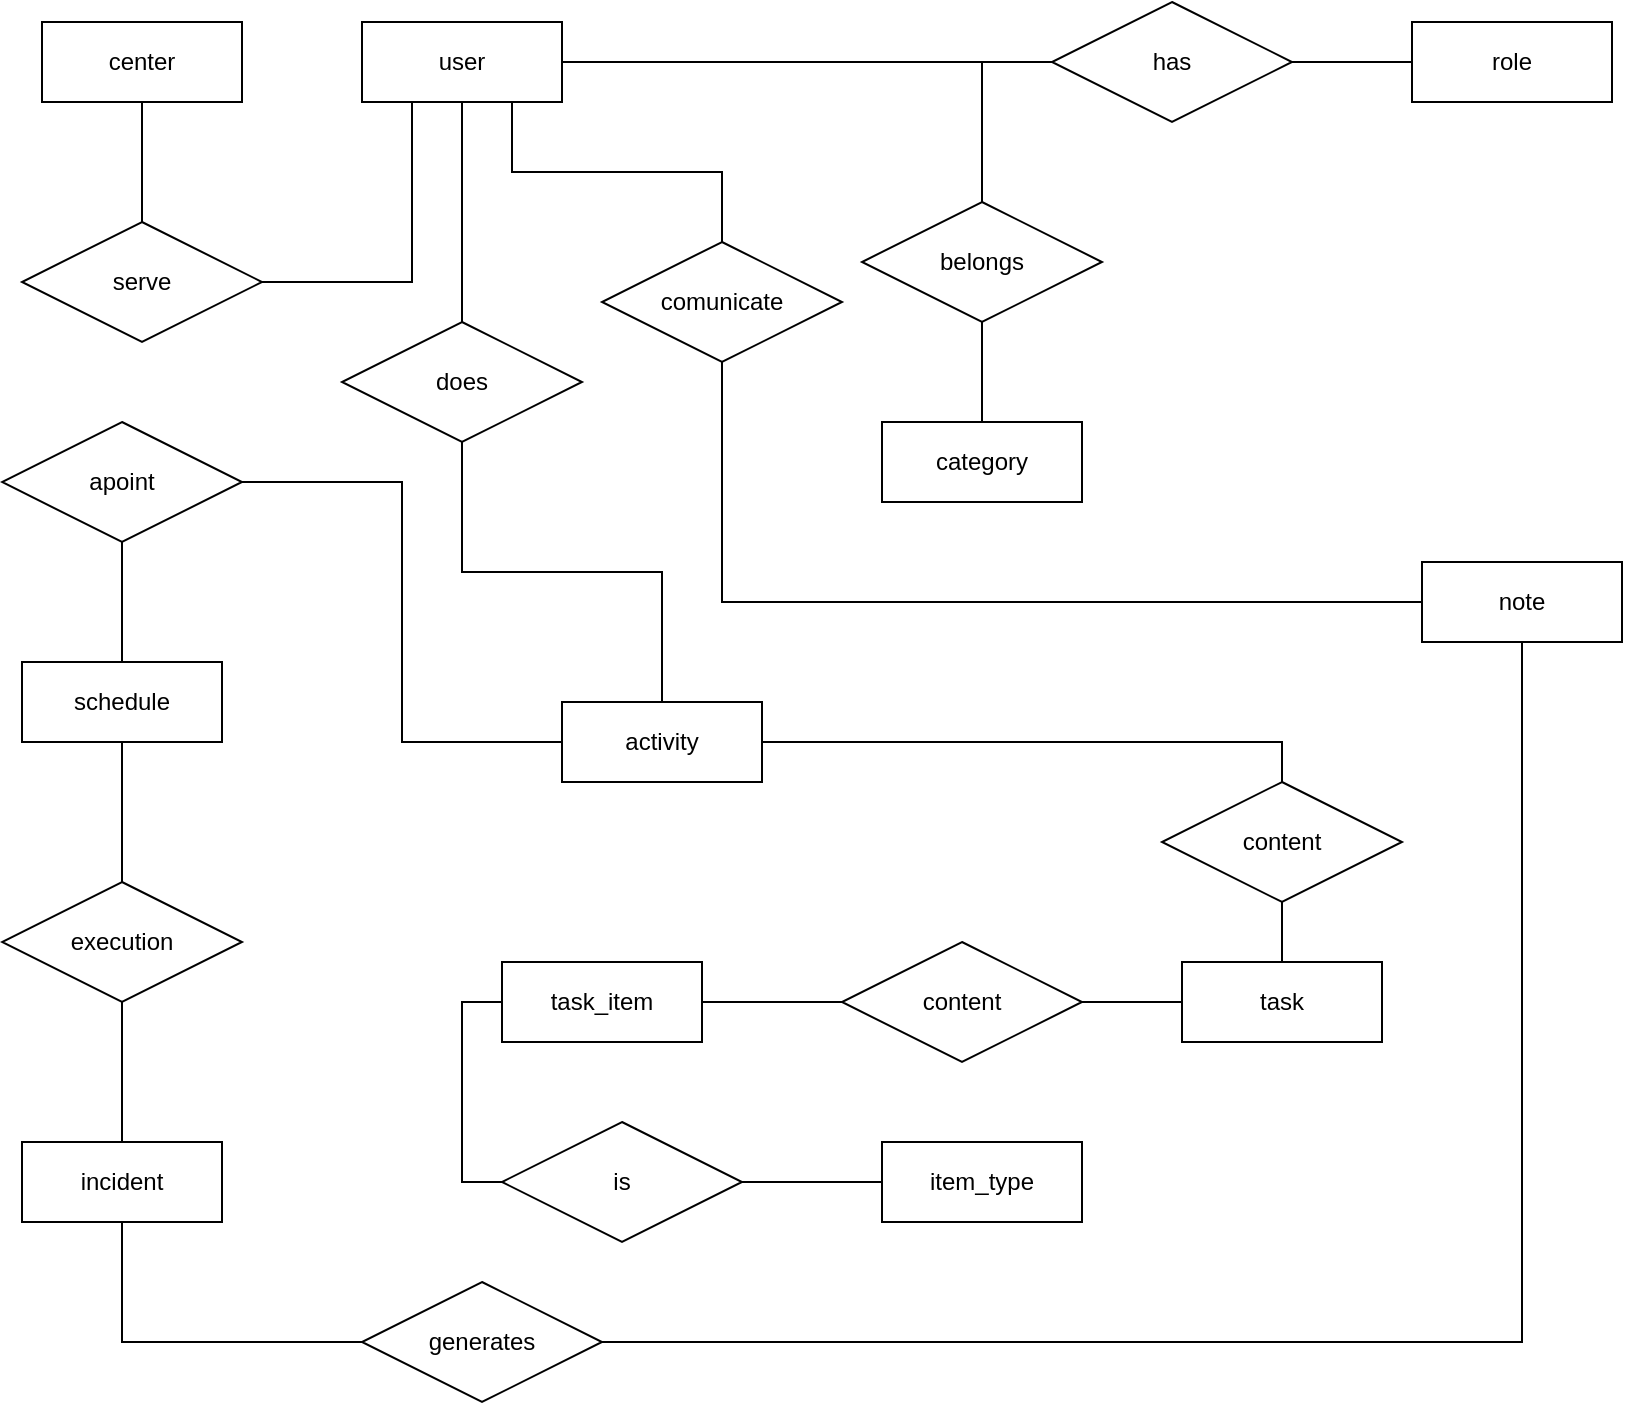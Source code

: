 <mxfile version="26.0.9">
  <diagram id="R2lEEEUBdFMjLlhIrx00" name="Page-1">
    <mxGraphModel dx="1061" dy="837" grid="1" gridSize="10" guides="1" tooltips="1" connect="1" arrows="1" fold="1" page="1" pageScale="1" pageWidth="850" pageHeight="1100" math="0" shadow="0" extFonts="Permanent Marker^https://fonts.googleapis.com/css?family=Permanent+Marker">
      <root>
        <mxCell id="0" />
        <mxCell id="1" parent="0" />
        <mxCell id="ASMv-oVJEkGhhbs-4qaE-53" style="edgeStyle=orthogonalEdgeStyle;rounded=0;orthogonalLoop=1;jettySize=auto;html=1;exitX=0;exitY=0.5;exitDx=0;exitDy=0;entryX=0;entryY=0.5;entryDx=0;entryDy=0;endArrow=none;startFill=0;" edge="1" parent="1" source="ASMv-oVJEkGhhbs-4qaE-2" target="ASMv-oVJEkGhhbs-4qaE-51">
          <mxGeometry relative="1" as="geometry" />
        </mxCell>
        <mxCell id="ASMv-oVJEkGhhbs-4qaE-2" value="task_item" style="whiteSpace=wrap;html=1;align=center;" vertex="1" parent="1">
          <mxGeometry x="270" y="870" width="100" height="40" as="geometry" />
        </mxCell>
        <mxCell id="ASMv-oVJEkGhhbs-4qaE-45" style="edgeStyle=orthogonalEdgeStyle;rounded=0;orthogonalLoop=1;jettySize=auto;html=1;exitX=0;exitY=0.5;exitDx=0;exitDy=0;endArrow=none;startFill=0;" edge="1" parent="1" source="ASMv-oVJEkGhhbs-4qaE-3" target="ASMv-oVJEkGhhbs-4qaE-44">
          <mxGeometry relative="1" as="geometry" />
        </mxCell>
        <mxCell id="ASMv-oVJEkGhhbs-4qaE-71" value="" style="edgeStyle=orthogonalEdgeStyle;rounded=0;orthogonalLoop=1;jettySize=auto;html=1;endArrow=none;startFill=0;" edge="1" parent="1" source="ASMv-oVJEkGhhbs-4qaE-3">
          <mxGeometry relative="1" as="geometry">
            <mxPoint x="530" y="890" as="targetPoint" />
          </mxGeometry>
        </mxCell>
        <mxCell id="ASMv-oVJEkGhhbs-4qaE-3" value="task" style="whiteSpace=wrap;html=1;align=center;" vertex="1" parent="1">
          <mxGeometry x="610" y="870" width="100" height="40" as="geometry" />
        </mxCell>
        <mxCell id="ASMv-oVJEkGhhbs-4qaE-68" style="edgeStyle=orthogonalEdgeStyle;rounded=0;orthogonalLoop=1;jettySize=auto;html=1;exitX=0.5;exitY=1;exitDx=0;exitDy=0;entryX=0;entryY=0.5;entryDx=0;entryDy=0;endArrow=none;startFill=0;" edge="1" parent="1" source="ASMv-oVJEkGhhbs-4qaE-4" target="ASMv-oVJEkGhhbs-4qaE-67">
          <mxGeometry relative="1" as="geometry" />
        </mxCell>
        <mxCell id="ASMv-oVJEkGhhbs-4qaE-4" value="incident" style="whiteSpace=wrap;html=1;align=center;" vertex="1" parent="1">
          <mxGeometry x="30" y="960" width="100" height="40" as="geometry" />
        </mxCell>
        <mxCell id="ASMv-oVJEkGhhbs-4qaE-65" style="edgeStyle=orthogonalEdgeStyle;rounded=0;orthogonalLoop=1;jettySize=auto;html=1;exitX=0.5;exitY=1;exitDx=0;exitDy=0;entryX=0.5;entryY=0;entryDx=0;entryDy=0;endArrow=none;startFill=0;" edge="1" parent="1" source="ASMv-oVJEkGhhbs-4qaE-6" target="ASMv-oVJEkGhhbs-4qaE-64">
          <mxGeometry relative="1" as="geometry" />
        </mxCell>
        <mxCell id="ASMv-oVJEkGhhbs-4qaE-6" value="schedule" style="whiteSpace=wrap;html=1;align=center;" vertex="1" parent="1">
          <mxGeometry x="30" y="720" width="100" height="40" as="geometry" />
        </mxCell>
        <mxCell id="ASMv-oVJEkGhhbs-4qaE-49" style="edgeStyle=orthogonalEdgeStyle;rounded=0;orthogonalLoop=1;jettySize=auto;html=1;exitX=1;exitY=0.5;exitDx=0;exitDy=0;entryX=0.5;entryY=0;entryDx=0;entryDy=0;endArrow=none;startFill=0;" edge="1" parent="1" source="ASMv-oVJEkGhhbs-4qaE-7" target="ASMv-oVJEkGhhbs-4qaE-47">
          <mxGeometry relative="1" as="geometry" />
        </mxCell>
        <mxCell id="ASMv-oVJEkGhhbs-4qaE-7" value="activity" style="whiteSpace=wrap;html=1;align=center;" vertex="1" parent="1">
          <mxGeometry x="300" y="740" width="100" height="40" as="geometry" />
        </mxCell>
        <mxCell id="ASMv-oVJEkGhhbs-4qaE-8" value="category" style="whiteSpace=wrap;html=1;align=center;" vertex="1" parent="1">
          <mxGeometry x="460" y="600" width="100" height="40" as="geometry" />
        </mxCell>
        <mxCell id="ASMv-oVJEkGhhbs-4qaE-9" value="role" style="whiteSpace=wrap;html=1;align=center;" vertex="1" parent="1">
          <mxGeometry x="725" y="400" width="100" height="40" as="geometry" />
        </mxCell>
        <mxCell id="ASMv-oVJEkGhhbs-4qaE-27" style="edgeStyle=orthogonalEdgeStyle;rounded=0;orthogonalLoop=1;jettySize=auto;html=1;entryX=1;entryY=0.5;entryDx=0;entryDy=0;exitX=0.25;exitY=1;exitDx=0;exitDy=0;endArrow=none;startFill=0;" edge="1" parent="1" source="ASMv-oVJEkGhhbs-4qaE-10" target="ASMv-oVJEkGhhbs-4qaE-19">
          <mxGeometry relative="1" as="geometry">
            <mxPoint x="250" y="480" as="sourcePoint" />
          </mxGeometry>
        </mxCell>
        <mxCell id="ASMv-oVJEkGhhbs-4qaE-31" style="edgeStyle=orthogonalEdgeStyle;rounded=0;orthogonalLoop=1;jettySize=auto;html=1;exitX=1;exitY=0.5;exitDx=0;exitDy=0;entryX=0.5;entryY=0;entryDx=0;entryDy=0;endArrow=none;startFill=0;" edge="1" parent="1" source="ASMv-oVJEkGhhbs-4qaE-10" target="ASMv-oVJEkGhhbs-4qaE-28">
          <mxGeometry relative="1" as="geometry" />
        </mxCell>
        <mxCell id="ASMv-oVJEkGhhbs-4qaE-33" style="edgeStyle=orthogonalEdgeStyle;rounded=0;orthogonalLoop=1;jettySize=auto;html=1;exitX=1;exitY=0.5;exitDx=0;exitDy=0;endArrow=none;startFill=0;" edge="1" parent="1" source="ASMv-oVJEkGhhbs-4qaE-10" target="ASMv-oVJEkGhhbs-4qaE-29">
          <mxGeometry relative="1" as="geometry" />
        </mxCell>
        <mxCell id="ASMv-oVJEkGhhbs-4qaE-42" style="edgeStyle=orthogonalEdgeStyle;rounded=0;orthogonalLoop=1;jettySize=auto;html=1;exitX=0.5;exitY=1;exitDx=0;exitDy=0;endArrow=none;startFill=0;" edge="1" parent="1" source="ASMv-oVJEkGhhbs-4qaE-10" target="ASMv-oVJEkGhhbs-4qaE-41">
          <mxGeometry relative="1" as="geometry" />
        </mxCell>
        <mxCell id="ASMv-oVJEkGhhbs-4qaE-60" style="edgeStyle=orthogonalEdgeStyle;rounded=0;orthogonalLoop=1;jettySize=auto;html=1;exitX=0.75;exitY=1;exitDx=0;exitDy=0;entryX=0.5;entryY=0;entryDx=0;entryDy=0;endArrow=none;startFill=0;" edge="1" parent="1" source="ASMv-oVJEkGhhbs-4qaE-10" target="ASMv-oVJEkGhhbs-4qaE-59">
          <mxGeometry relative="1" as="geometry" />
        </mxCell>
        <mxCell id="ASMv-oVJEkGhhbs-4qaE-10" value="user" style="whiteSpace=wrap;html=1;align=center;" vertex="1" parent="1">
          <mxGeometry x="200" y="400" width="100" height="40" as="geometry" />
        </mxCell>
        <mxCell id="ASMv-oVJEkGhhbs-4qaE-24" style="edgeStyle=orthogonalEdgeStyle;rounded=0;orthogonalLoop=1;jettySize=auto;html=1;exitX=0.5;exitY=1;exitDx=0;exitDy=0;endArrow=none;startFill=0;" edge="1" parent="1" source="ASMv-oVJEkGhhbs-4qaE-11" target="ASMv-oVJEkGhhbs-4qaE-19">
          <mxGeometry relative="1" as="geometry" />
        </mxCell>
        <mxCell id="ASMv-oVJEkGhhbs-4qaE-11" value="center" style="whiteSpace=wrap;html=1;align=center;" vertex="1" parent="1">
          <mxGeometry x="40" y="400" width="100" height="40" as="geometry" />
        </mxCell>
        <mxCell id="ASMv-oVJEkGhhbs-4qaE-17" value="note" style="whiteSpace=wrap;html=1;align=center;" vertex="1" parent="1">
          <mxGeometry x="730" y="670" width="100" height="40" as="geometry" />
        </mxCell>
        <mxCell id="ASMv-oVJEkGhhbs-4qaE-18" value="item_type" style="whiteSpace=wrap;html=1;align=center;" vertex="1" parent="1">
          <mxGeometry x="460" y="960" width="100" height="40" as="geometry" />
        </mxCell>
        <mxCell id="ASMv-oVJEkGhhbs-4qaE-19" value="serve" style="shape=rhombus;perimeter=rhombusPerimeter;whiteSpace=wrap;html=1;align=center;" vertex="1" parent="1">
          <mxGeometry x="30" y="500" width="120" height="60" as="geometry" />
        </mxCell>
        <mxCell id="ASMv-oVJEkGhhbs-4qaE-36" style="edgeStyle=orthogonalEdgeStyle;rounded=0;orthogonalLoop=1;jettySize=auto;html=1;exitX=0.5;exitY=1;exitDx=0;exitDy=0;entryX=0.5;entryY=0;entryDx=0;entryDy=0;endArrow=none;startFill=0;" edge="1" parent="1" source="ASMv-oVJEkGhhbs-4qaE-28" target="ASMv-oVJEkGhhbs-4qaE-8">
          <mxGeometry relative="1" as="geometry" />
        </mxCell>
        <mxCell id="ASMv-oVJEkGhhbs-4qaE-28" value="belongs" style="shape=rhombus;perimeter=rhombusPerimeter;whiteSpace=wrap;html=1;align=center;" vertex="1" parent="1">
          <mxGeometry x="450" y="490" width="120" height="60" as="geometry" />
        </mxCell>
        <mxCell id="ASMv-oVJEkGhhbs-4qaE-37" style="edgeStyle=orthogonalEdgeStyle;rounded=0;orthogonalLoop=1;jettySize=auto;html=1;exitX=1;exitY=0.5;exitDx=0;exitDy=0;endArrow=none;startFill=0;" edge="1" parent="1" source="ASMv-oVJEkGhhbs-4qaE-29" target="ASMv-oVJEkGhhbs-4qaE-9">
          <mxGeometry relative="1" as="geometry" />
        </mxCell>
        <mxCell id="ASMv-oVJEkGhhbs-4qaE-29" value="has" style="shape=rhombus;perimeter=rhombusPerimeter;whiteSpace=wrap;html=1;align=center;" vertex="1" parent="1">
          <mxGeometry x="545" y="390" width="120" height="60" as="geometry" />
        </mxCell>
        <mxCell id="ASMv-oVJEkGhhbs-4qaE-48" style="edgeStyle=orthogonalEdgeStyle;rounded=0;orthogonalLoop=1;jettySize=auto;html=1;exitX=0.5;exitY=1;exitDx=0;exitDy=0;endArrow=none;startFill=0;" edge="1" parent="1" source="ASMv-oVJEkGhhbs-4qaE-41" target="ASMv-oVJEkGhhbs-4qaE-7">
          <mxGeometry relative="1" as="geometry" />
        </mxCell>
        <mxCell id="ASMv-oVJEkGhhbs-4qaE-41" value="does" style="shape=rhombus;perimeter=rhombusPerimeter;whiteSpace=wrap;html=1;align=center;" vertex="1" parent="1">
          <mxGeometry x="190" y="550" width="120" height="60" as="geometry" />
        </mxCell>
        <mxCell id="ASMv-oVJEkGhhbs-4qaE-46" style="edgeStyle=orthogonalEdgeStyle;rounded=0;orthogonalLoop=1;jettySize=auto;html=1;exitX=0;exitY=0.5;exitDx=0;exitDy=0;endArrow=none;startFill=0;" edge="1" parent="1" source="ASMv-oVJEkGhhbs-4qaE-44" target="ASMv-oVJEkGhhbs-4qaE-2">
          <mxGeometry relative="1" as="geometry">
            <mxPoint x="420" y="910" as="sourcePoint" />
          </mxGeometry>
        </mxCell>
        <mxCell id="ASMv-oVJEkGhhbs-4qaE-44" value="content" style="shape=rhombus;perimeter=rhombusPerimeter;whiteSpace=wrap;html=1;align=center;" vertex="1" parent="1">
          <mxGeometry x="440" y="860" width="120" height="60" as="geometry" />
        </mxCell>
        <mxCell id="ASMv-oVJEkGhhbs-4qaE-50" style="edgeStyle=orthogonalEdgeStyle;rounded=0;orthogonalLoop=1;jettySize=auto;html=1;exitX=0.5;exitY=1;exitDx=0;exitDy=0;endArrow=none;startFill=0;" edge="1" parent="1" source="ASMv-oVJEkGhhbs-4qaE-47" target="ASMv-oVJEkGhhbs-4qaE-3">
          <mxGeometry relative="1" as="geometry" />
        </mxCell>
        <mxCell id="ASMv-oVJEkGhhbs-4qaE-47" value="content" style="shape=rhombus;perimeter=rhombusPerimeter;whiteSpace=wrap;html=1;align=center;" vertex="1" parent="1">
          <mxGeometry x="600" y="780" width="120" height="60" as="geometry" />
        </mxCell>
        <mxCell id="ASMv-oVJEkGhhbs-4qaE-57" style="edgeStyle=orthogonalEdgeStyle;rounded=0;orthogonalLoop=1;jettySize=auto;html=1;exitX=1;exitY=0.5;exitDx=0;exitDy=0;entryX=0;entryY=0.5;entryDx=0;entryDy=0;endArrow=none;startFill=0;" edge="1" parent="1" source="ASMv-oVJEkGhhbs-4qaE-51" target="ASMv-oVJEkGhhbs-4qaE-18">
          <mxGeometry relative="1" as="geometry" />
        </mxCell>
        <mxCell id="ASMv-oVJEkGhhbs-4qaE-51" value="is" style="shape=rhombus;perimeter=rhombusPerimeter;whiteSpace=wrap;html=1;align=center;" vertex="1" parent="1">
          <mxGeometry x="270" y="950" width="120" height="60" as="geometry" />
        </mxCell>
        <mxCell id="ASMv-oVJEkGhhbs-4qaE-62" style="edgeStyle=orthogonalEdgeStyle;rounded=0;orthogonalLoop=1;jettySize=auto;html=1;exitX=1;exitY=0.5;exitDx=0;exitDy=0;entryX=0;entryY=0.5;entryDx=0;entryDy=0;endArrow=none;startFill=0;" edge="1" parent="1" source="ASMv-oVJEkGhhbs-4qaE-58" target="ASMv-oVJEkGhhbs-4qaE-7">
          <mxGeometry relative="1" as="geometry" />
        </mxCell>
        <mxCell id="ASMv-oVJEkGhhbs-4qaE-63" style="edgeStyle=orthogonalEdgeStyle;rounded=0;orthogonalLoop=1;jettySize=auto;html=1;exitX=0.5;exitY=1;exitDx=0;exitDy=0;endArrow=none;startFill=0;" edge="1" parent="1" source="ASMv-oVJEkGhhbs-4qaE-58" target="ASMv-oVJEkGhhbs-4qaE-6">
          <mxGeometry relative="1" as="geometry" />
        </mxCell>
        <mxCell id="ASMv-oVJEkGhhbs-4qaE-58" value="apoint" style="shape=rhombus;perimeter=rhombusPerimeter;whiteSpace=wrap;html=1;align=center;" vertex="1" parent="1">
          <mxGeometry x="20" y="600" width="120" height="60" as="geometry" />
        </mxCell>
        <mxCell id="ASMv-oVJEkGhhbs-4qaE-61" style="edgeStyle=orthogonalEdgeStyle;rounded=0;orthogonalLoop=1;jettySize=auto;html=1;exitX=0.5;exitY=1;exitDx=0;exitDy=0;entryX=0;entryY=0.5;entryDx=0;entryDy=0;endArrow=none;startFill=0;" edge="1" parent="1" source="ASMv-oVJEkGhhbs-4qaE-59" target="ASMv-oVJEkGhhbs-4qaE-17">
          <mxGeometry relative="1" as="geometry" />
        </mxCell>
        <mxCell id="ASMv-oVJEkGhhbs-4qaE-59" value="comunicate" style="shape=rhombus;perimeter=rhombusPerimeter;whiteSpace=wrap;html=1;align=center;" vertex="1" parent="1">
          <mxGeometry x="320" y="510" width="120" height="60" as="geometry" />
        </mxCell>
        <mxCell id="ASMv-oVJEkGhhbs-4qaE-66" style="edgeStyle=orthogonalEdgeStyle;rounded=0;orthogonalLoop=1;jettySize=auto;html=1;exitX=0.5;exitY=1;exitDx=0;exitDy=0;entryX=0.5;entryY=0;entryDx=0;entryDy=0;endArrow=none;startFill=0;" edge="1" parent="1" source="ASMv-oVJEkGhhbs-4qaE-64" target="ASMv-oVJEkGhhbs-4qaE-4">
          <mxGeometry relative="1" as="geometry">
            <mxPoint x="80" y="940" as="targetPoint" />
          </mxGeometry>
        </mxCell>
        <mxCell id="ASMv-oVJEkGhhbs-4qaE-64" value="execution" style="shape=rhombus;perimeter=rhombusPerimeter;whiteSpace=wrap;html=1;align=center;" vertex="1" parent="1">
          <mxGeometry x="20" y="830" width="120" height="60" as="geometry" />
        </mxCell>
        <mxCell id="ASMv-oVJEkGhhbs-4qaE-69" style="edgeStyle=orthogonalEdgeStyle;rounded=0;orthogonalLoop=1;jettySize=auto;html=1;exitX=1;exitY=0.5;exitDx=0;exitDy=0;entryX=0.5;entryY=1;entryDx=0;entryDy=0;endArrow=none;startFill=0;" edge="1" parent="1" source="ASMv-oVJEkGhhbs-4qaE-67" target="ASMv-oVJEkGhhbs-4qaE-17">
          <mxGeometry relative="1" as="geometry" />
        </mxCell>
        <mxCell id="ASMv-oVJEkGhhbs-4qaE-67" value="generates" style="shape=rhombus;perimeter=rhombusPerimeter;whiteSpace=wrap;html=1;align=center;" vertex="1" parent="1">
          <mxGeometry x="200" y="1030" width="120" height="60" as="geometry" />
        </mxCell>
      </root>
    </mxGraphModel>
  </diagram>
</mxfile>

